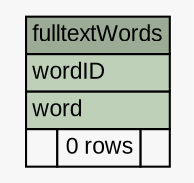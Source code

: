 // dot 2.26.3 on Windows 7 6.1
// SchemaSpy rev Unknown
digraph "fulltextWords" {
  graph [
    rankdir="RL"
    bgcolor="#f7f7f7"
    nodesep="0.18"
    ranksep="0.46"
    fontname="Arial"
    fontsize="11"
  ];
  node [
    fontname="Arial"
    fontsize="11"
    shape="plaintext"
  ];
  edge [
    arrowsize="0.8"
  ];
  "fulltextWords" [
    label=<
    <TABLE BORDER="0" CELLBORDER="1" CELLSPACING="0" BGCOLOR="#ffffff">
      <TR><TD COLSPAN="3" BGCOLOR="#9bab96" ALIGN="CENTER">fulltextWords</TD></TR>
      <TR><TD PORT="wordID" COLSPAN="3" BGCOLOR="#bed1b8" ALIGN="LEFT">wordID</TD></TR>
      <TR><TD PORT="word" COLSPAN="3" BGCOLOR="#bed1b8" ALIGN="LEFT">word</TD></TR>
      <TR><TD ALIGN="LEFT" BGCOLOR="#f7f7f7">  </TD><TD ALIGN="RIGHT" BGCOLOR="#f7f7f7">0 rows</TD><TD ALIGN="RIGHT" BGCOLOR="#f7f7f7">  </TD></TR>
    </TABLE>>
    URL="tables/fulltextWords.html"
    tooltip="fulltextWords"
  ];
}
